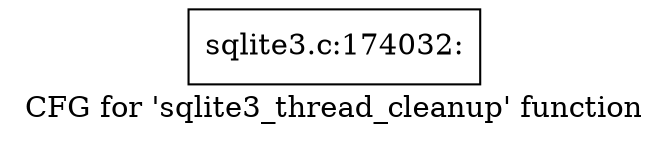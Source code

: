 digraph "CFG for 'sqlite3_thread_cleanup' function" {
	label="CFG for 'sqlite3_thread_cleanup' function";

	Node0x55c0f6aae5c0 [shape=record,label="{sqlite3.c:174032:}"];
}
